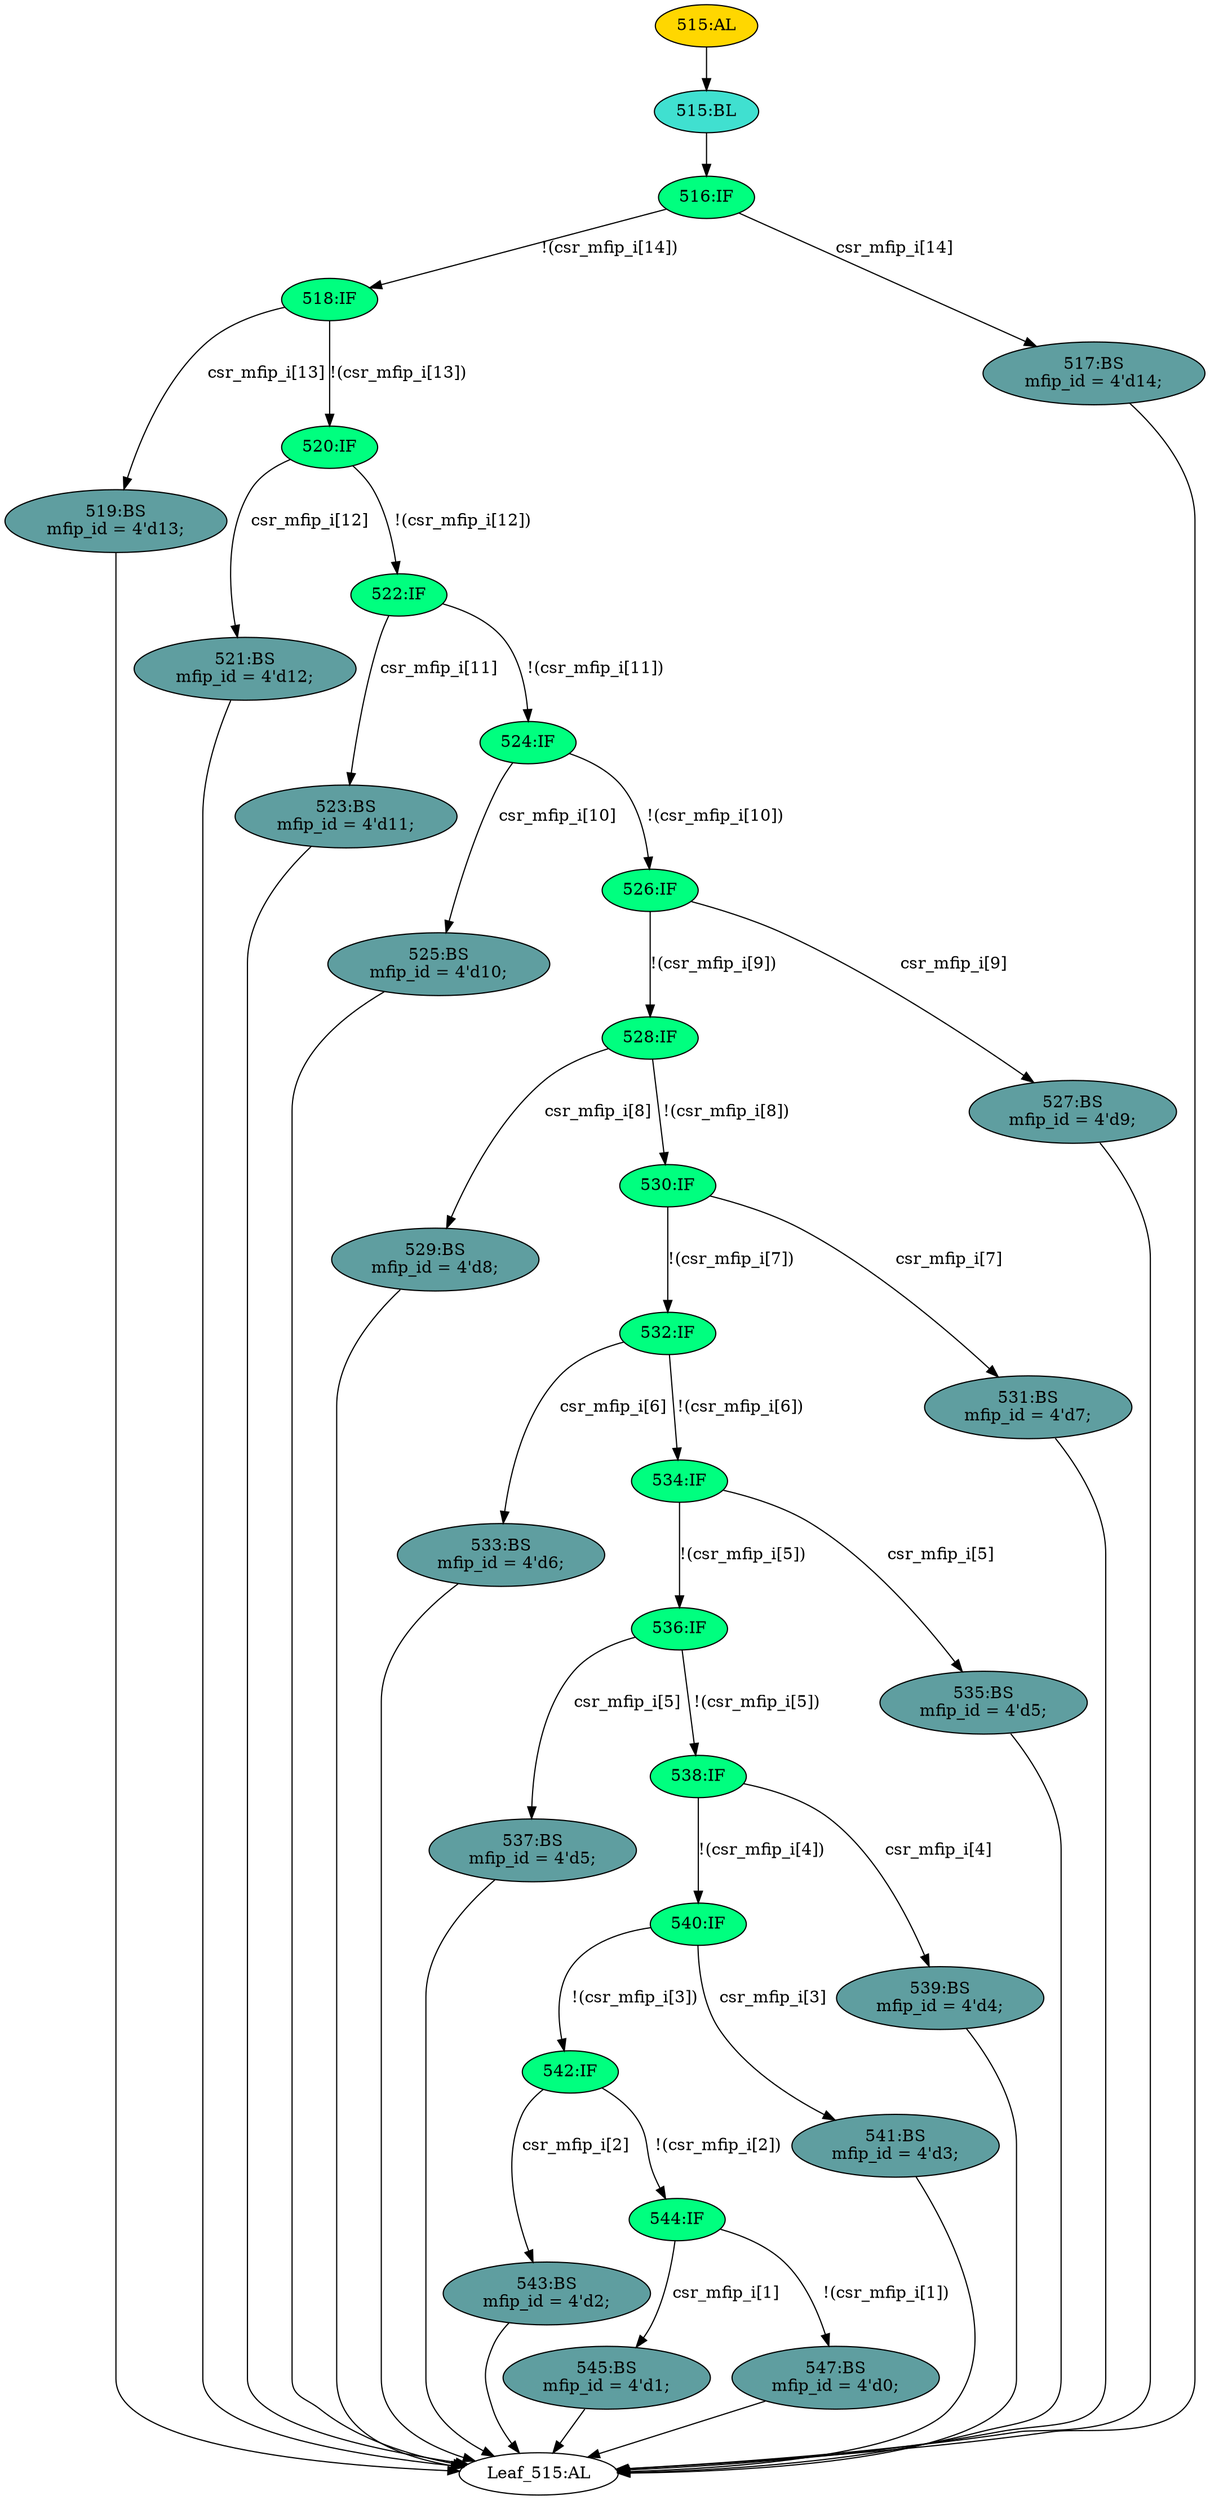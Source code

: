 strict digraph "" {
	node [label="\N"];
	"528:IF"	 [ast="<pyverilog.vparser.ast.IfStatement object at 0x7f223718be90>",
		fillcolor=springgreen,
		label="528:IF",
		statements="[]",
		style=filled,
		typ=IfStatement];
	"529:BS"	 [ast="<pyverilog.vparser.ast.BlockingSubstitution object at 0x7f223718bdd0>",
		fillcolor=cadetblue,
		label="529:BS
mfip_id = 4'd8;",
		statements="[<pyverilog.vparser.ast.BlockingSubstitution object at 0x7f223718bdd0>]",
		style=filled,
		typ=BlockingSubstitution];
	"528:IF" -> "529:BS"	 [cond="['csr_mfip_i']",
		label="csr_mfip_i[8]",
		lineno=528];
	"530:IF"	 [ast="<pyverilog.vparser.ast.IfStatement object at 0x7f2237106ed0>",
		fillcolor=springgreen,
		label="530:IF",
		statements="[]",
		style=filled,
		typ=IfStatement];
	"528:IF" -> "530:IF"	 [cond="['csr_mfip_i']",
		label="!(csr_mfip_i[8])",
		lineno=528];
	"540:IF"	 [ast="<pyverilog.vparser.ast.IfStatement object at 0x7f2237101910>",
		fillcolor=springgreen,
		label="540:IF",
		statements="[]",
		style=filled,
		typ=IfStatement];
	"542:IF"	 [ast="<pyverilog.vparser.ast.IfStatement object at 0x7f2237101b50>",
		fillcolor=springgreen,
		label="542:IF",
		statements="[]",
		style=filled,
		typ=IfStatement];
	"540:IF" -> "542:IF"	 [cond="['csr_mfip_i']",
		label="!(csr_mfip_i[3])",
		lineno=540];
	"541:BS"	 [ast="<pyverilog.vparser.ast.BlockingSubstitution object at 0x7f223718bf10>",
		fillcolor=cadetblue,
		label="541:BS
mfip_id = 4'd3;",
		statements="[<pyverilog.vparser.ast.BlockingSubstitution object at 0x7f223718bf10>]",
		style=filled,
		typ=BlockingSubstitution];
	"540:IF" -> "541:BS"	 [cond="['csr_mfip_i']",
		label="csr_mfip_i[3]",
		lineno=540];
	"543:BS"	 [ast="<pyverilog.vparser.ast.BlockingSubstitution object at 0x7f2237107f50>",
		fillcolor=cadetblue,
		label="543:BS
mfip_id = 4'd2;",
		statements="[<pyverilog.vparser.ast.BlockingSubstitution object at 0x7f2237107f50>]",
		style=filled,
		typ=BlockingSubstitution];
	"Leaf_515:AL"	 [def_var="['mfip_id']",
		label="Leaf_515:AL"];
	"543:BS" -> "Leaf_515:AL"	 [cond="[]",
		lineno=None];
	"533:BS"	 [ast="<pyverilog.vparser.ast.BlockingSubstitution object at 0x7f223718bc10>",
		fillcolor=cadetblue,
		label="533:BS
mfip_id = 4'd6;",
		statements="[<pyverilog.vparser.ast.BlockingSubstitution object at 0x7f223718bc10>]",
		style=filled,
		typ=BlockingSubstitution];
	"533:BS" -> "Leaf_515:AL"	 [cond="[]",
		lineno=None];
	"521:BS"	 [ast="<pyverilog.vparser.ast.BlockingSubstitution object at 0x7f2236fb3090>",
		fillcolor=cadetblue,
		label="521:BS
mfip_id = 4'd12;",
		statements="[<pyverilog.vparser.ast.BlockingSubstitution object at 0x7f2236fb3090>]",
		style=filled,
		typ=BlockingSubstitution];
	"521:BS" -> "Leaf_515:AL"	 [cond="[]",
		lineno=None];
	"529:BS" -> "Leaf_515:AL"	 [cond="[]",
		lineno=None];
	"523:BS"	 [ast="<pyverilog.vparser.ast.BlockingSubstitution object at 0x7f2236fade50>",
		fillcolor=cadetblue,
		label="523:BS
mfip_id = 4'd11;",
		statements="[<pyverilog.vparser.ast.BlockingSubstitution object at 0x7f2236fade50>]",
		style=filled,
		typ=BlockingSubstitution];
	"523:BS" -> "Leaf_515:AL"	 [cond="[]",
		lineno=None];
	"524:IF"	 [ast="<pyverilog.vparser.ast.IfStatement object at 0x7f223718be50>",
		fillcolor=springgreen,
		label="524:IF",
		statements="[]",
		style=filled,
		typ=IfStatement];
	"525:BS"	 [ast="<pyverilog.vparser.ast.BlockingSubstitution object at 0x7f223718b110>",
		fillcolor=cadetblue,
		label="525:BS
mfip_id = 4'd10;",
		statements="[<pyverilog.vparser.ast.BlockingSubstitution object at 0x7f223718b110>]",
		style=filled,
		typ=BlockingSubstitution];
	"524:IF" -> "525:BS"	 [cond="['csr_mfip_i']",
		label="csr_mfip_i[10]",
		lineno=524];
	"526:IF"	 [ast="<pyverilog.vparser.ast.IfStatement object at 0x7f223718bc90>",
		fillcolor=springgreen,
		label="526:IF",
		statements="[]",
		style=filled,
		typ=IfStatement];
	"524:IF" -> "526:IF"	 [cond="['csr_mfip_i']",
		label="!(csr_mfip_i[10])",
		lineno=524];
	"518:IF"	 [ast="<pyverilog.vparser.ast.IfStatement object at 0x7f2236fadd90>",
		fillcolor=springgreen,
		label="518:IF",
		statements="[]",
		style=filled,
		typ=IfStatement];
	"519:BS"	 [ast="<pyverilog.vparser.ast.BlockingSubstitution object at 0x7f2236fb3290>",
		fillcolor=cadetblue,
		label="519:BS
mfip_id = 4'd13;",
		statements="[<pyverilog.vparser.ast.BlockingSubstitution object at 0x7f2236fb3290>]",
		style=filled,
		typ=BlockingSubstitution];
	"518:IF" -> "519:BS"	 [cond="['csr_mfip_i']",
		label="csr_mfip_i[13]",
		lineno=518];
	"520:IF"	 [ast="<pyverilog.vparser.ast.IfStatement object at 0x7f2236faddd0>",
		fillcolor=springgreen,
		label="520:IF",
		statements="[]",
		style=filled,
		typ=IfStatement];
	"518:IF" -> "520:IF"	 [cond="['csr_mfip_i']",
		label="!(csr_mfip_i[13])",
		lineno=518];
	"525:BS" -> "Leaf_515:AL"	 [cond="[]",
		lineno=None];
	"544:IF"	 [ast="<pyverilog.vparser.ast.IfStatement object at 0x7f2237101b90>",
		fillcolor=springgreen,
		label="544:IF",
		statements="[]",
		style=filled,
		typ=IfStatement];
	"545:BS"	 [ast="<pyverilog.vparser.ast.BlockingSubstitution object at 0x7f2237107910>",
		fillcolor=cadetblue,
		label="545:BS
mfip_id = 4'd1;",
		statements="[<pyverilog.vparser.ast.BlockingSubstitution object at 0x7f2237107910>]",
		style=filled,
		typ=BlockingSubstitution];
	"544:IF" -> "545:BS"	 [cond="['csr_mfip_i']",
		label="csr_mfip_i[1]",
		lineno=544];
	"547:BS"	 [ast="<pyverilog.vparser.ast.BlockingSubstitution object at 0x7f22371018d0>",
		fillcolor=cadetblue,
		label="547:BS
mfip_id = 4'd0;",
		statements="[<pyverilog.vparser.ast.BlockingSubstitution object at 0x7f22371018d0>]",
		style=filled,
		typ=BlockingSubstitution];
	"544:IF" -> "547:BS"	 [cond="['csr_mfip_i']",
		label="!(csr_mfip_i[1])",
		lineno=544];
	"522:IF"	 [ast="<pyverilog.vparser.ast.IfStatement object at 0x7f2236fade10>",
		fillcolor=springgreen,
		label="522:IF",
		statements="[]",
		style=filled,
		typ=IfStatement];
	"522:IF" -> "523:BS"	 [cond="['csr_mfip_i']",
		label="csr_mfip_i[11]",
		lineno=522];
	"522:IF" -> "524:IF"	 [cond="['csr_mfip_i']",
		label="!(csr_mfip_i[11])",
		lineno=522];
	"542:IF" -> "543:BS"	 [cond="['csr_mfip_i']",
		label="csr_mfip_i[2]",
		lineno=542];
	"542:IF" -> "544:IF"	 [cond="['csr_mfip_i']",
		label="!(csr_mfip_i[2])",
		lineno=542];
	"532:IF"	 [ast="<pyverilog.vparser.ast.IfStatement object at 0x7f2236fad050>",
		fillcolor=springgreen,
		label="532:IF",
		statements="[]",
		style=filled,
		typ=IfStatement];
	"532:IF" -> "533:BS"	 [cond="['csr_mfip_i']",
		label="csr_mfip_i[6]",
		lineno=532];
	"534:IF"	 [ast="<pyverilog.vparser.ast.IfStatement object at 0x7f2236fad090>",
		fillcolor=springgreen,
		label="534:IF",
		statements="[]",
		style=filled,
		typ=IfStatement];
	"532:IF" -> "534:IF"	 [cond="['csr_mfip_i']",
		label="!(csr_mfip_i[6])",
		lineno=532];
	"545:BS" -> "Leaf_515:AL"	 [cond="[]",
		lineno=None];
	"527:BS"	 [ast="<pyverilog.vparser.ast.BlockingSubstitution object at 0x7f2236fadad0>",
		fillcolor=cadetblue,
		label="527:BS
mfip_id = 4'd9;",
		statements="[<pyverilog.vparser.ast.BlockingSubstitution object at 0x7f2236fadad0>]",
		style=filled,
		typ=BlockingSubstitution];
	"527:BS" -> "Leaf_515:AL"	 [cond="[]",
		lineno=None];
	"547:BS" -> "Leaf_515:AL"	 [cond="[]",
		lineno=None];
	"515:BL"	 [ast="<pyverilog.vparser.ast.Block object at 0x7f2236fb3490>",
		fillcolor=turquoise,
		label="515:BL",
		statements="[]",
		style=filled,
		typ=Block];
	"516:IF"	 [ast="<pyverilog.vparser.ast.IfStatement object at 0x7f2236fb34d0>",
		fillcolor=springgreen,
		label="516:IF",
		statements="[]",
		style=filled,
		typ=IfStatement];
	"515:BL" -> "516:IF"	 [cond="[]",
		lineno=None];
	"531:BS"	 [ast="<pyverilog.vparser.ast.BlockingSubstitution object at 0x7f2236fad810>",
		fillcolor=cadetblue,
		label="531:BS
mfip_id = 4'd7;",
		statements="[<pyverilog.vparser.ast.BlockingSubstitution object at 0x7f2236fad810>]",
		style=filled,
		typ=BlockingSubstitution];
	"531:BS" -> "Leaf_515:AL"	 [cond="[]",
		lineno=None];
	"537:BS"	 [ast="<pyverilog.vparser.ast.BlockingSubstitution object at 0x7f2236fad350>",
		fillcolor=cadetblue,
		label="537:BS
mfip_id = 4'd5;",
		statements="[<pyverilog.vparser.ast.BlockingSubstitution object at 0x7f2236fad350>]",
		style=filled,
		typ=BlockingSubstitution];
	"537:BS" -> "Leaf_515:AL"	 [cond="[]",
		lineno=None];
	"526:IF" -> "528:IF"	 [cond="['csr_mfip_i']",
		label="!(csr_mfip_i[9])",
		lineno=526];
	"526:IF" -> "527:BS"	 [cond="['csr_mfip_i']",
		label="csr_mfip_i[9]",
		lineno=526];
	"517:BS"	 [ast="<pyverilog.vparser.ast.BlockingSubstitution object at 0x7f2236fb3510>",
		fillcolor=cadetblue,
		label="517:BS
mfip_id = 4'd14;",
		statements="[<pyverilog.vparser.ast.BlockingSubstitution object at 0x7f2236fb3510>]",
		style=filled,
		typ=BlockingSubstitution];
	"517:BS" -> "Leaf_515:AL"	 [cond="[]",
		lineno=None];
	"541:BS" -> "Leaf_515:AL"	 [cond="[]",
		lineno=None];
	"536:IF"	 [ast="<pyverilog.vparser.ast.IfStatement object at 0x7f2236fad0d0>",
		fillcolor=springgreen,
		label="536:IF",
		statements="[]",
		style=filled,
		typ=IfStatement];
	"534:IF" -> "536:IF"	 [cond="['csr_mfip_i']",
		label="!(csr_mfip_i[5])",
		lineno=534];
	"535:BS"	 [ast="<pyverilog.vparser.ast.BlockingSubstitution object at 0x7f2236fad550>",
		fillcolor=cadetblue,
		label="535:BS
mfip_id = 4'd5;",
		statements="[<pyverilog.vparser.ast.BlockingSubstitution object at 0x7f2236fad550>]",
		style=filled,
		typ=BlockingSubstitution];
	"534:IF" -> "535:BS"	 [cond="['csr_mfip_i']",
		label="csr_mfip_i[5]",
		lineno=534];
	"516:IF" -> "518:IF"	 [cond="['csr_mfip_i']",
		label="!(csr_mfip_i[14])",
		lineno=516];
	"516:IF" -> "517:BS"	 [cond="['csr_mfip_i']",
		label="csr_mfip_i[14]",
		lineno=516];
	"536:IF" -> "537:BS"	 [cond="['csr_mfip_i']",
		label="csr_mfip_i[5]",
		lineno=536];
	"538:IF"	 [ast="<pyverilog.vparser.ast.IfStatement object at 0x7f2236fad110>",
		fillcolor=springgreen,
		label="538:IF",
		statements="[]",
		style=filled,
		typ=IfStatement];
	"536:IF" -> "538:IF"	 [cond="['csr_mfip_i']",
		label="!(csr_mfip_i[5])",
		lineno=536];
	"530:IF" -> "532:IF"	 [cond="['csr_mfip_i']",
		label="!(csr_mfip_i[7])",
		lineno=530];
	"530:IF" -> "531:BS"	 [cond="['csr_mfip_i']",
		label="csr_mfip_i[7]",
		lineno=530];
	"515:AL"	 [ast="<pyverilog.vparser.ast.Always object at 0x7f2236fb3710>",
		clk_sens=False,
		fillcolor=gold,
		label="515:AL",
		sens="[]",
		statements="[]",
		style=filled,
		typ=Always,
		use_var="['csr_mfip_i']"];
	"515:AL" -> "515:BL"	 [cond="[]",
		lineno=None];
	"538:IF" -> "540:IF"	 [cond="['csr_mfip_i']",
		label="!(csr_mfip_i[4])",
		lineno=538];
	"539:BS"	 [ast="<pyverilog.vparser.ast.BlockingSubstitution object at 0x7f2236fad150>",
		fillcolor=cadetblue,
		label="539:BS
mfip_id = 4'd4;",
		statements="[<pyverilog.vparser.ast.BlockingSubstitution object at 0x7f2236fad150>]",
		style=filled,
		typ=BlockingSubstitution];
	"538:IF" -> "539:BS"	 [cond="['csr_mfip_i']",
		label="csr_mfip_i[4]",
		lineno=538];
	"519:BS" -> "Leaf_515:AL"	 [cond="[]",
		lineno=None];
	"539:BS" -> "Leaf_515:AL"	 [cond="[]",
		lineno=None];
	"520:IF" -> "521:BS"	 [cond="['csr_mfip_i']",
		label="csr_mfip_i[12]",
		lineno=520];
	"520:IF" -> "522:IF"	 [cond="['csr_mfip_i']",
		label="!(csr_mfip_i[12])",
		lineno=520];
	"535:BS" -> "Leaf_515:AL"	 [cond="[]",
		lineno=None];
}
